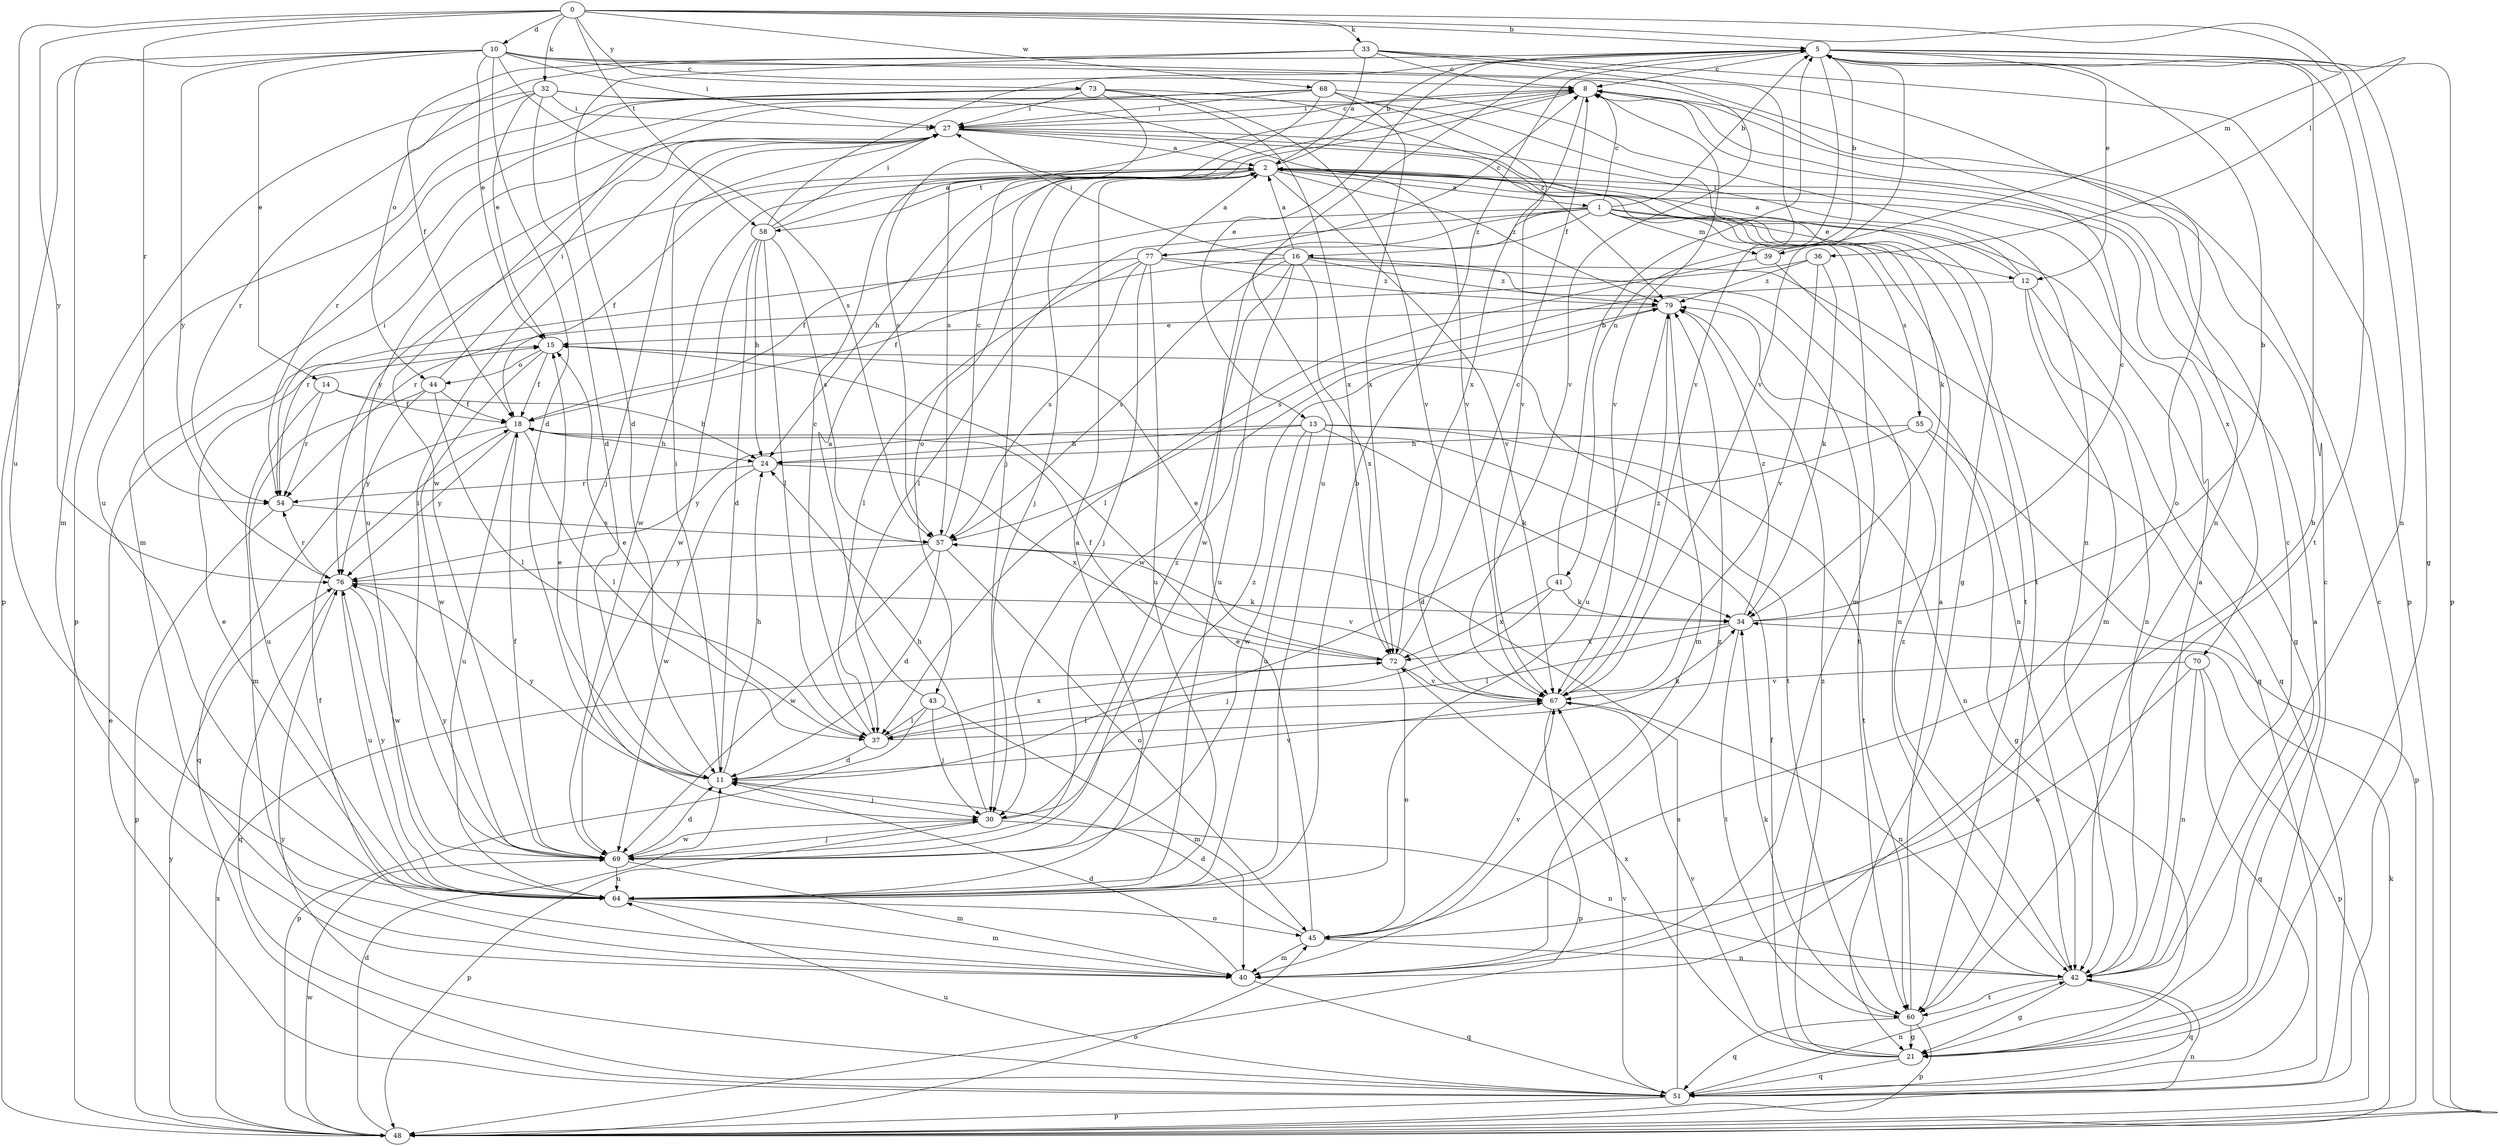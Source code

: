 strict digraph  {
0;
1;
2;
5;
8;
10;
11;
12;
13;
14;
15;
16;
18;
21;
24;
27;
30;
32;
33;
34;
36;
37;
39;
40;
41;
42;
43;
44;
45;
48;
51;
54;
55;
57;
58;
60;
64;
67;
68;
69;
70;
72;
73;
76;
77;
79;
0 -> 5  [label=b];
0 -> 10  [label=d];
0 -> 32  [label=k];
0 -> 33  [label=k];
0 -> 36  [label=l];
0 -> 39  [label=m];
0 -> 54  [label=r];
0 -> 58  [label=t];
0 -> 64  [label=u];
0 -> 68  [label=w];
0 -> 73  [label=y];
0 -> 76  [label=y];
1 -> 5  [label=b];
1 -> 8  [label=c];
1 -> 12  [label=e];
1 -> 16  [label=f];
1 -> 18  [label=f];
1 -> 21  [label=g];
1 -> 37  [label=l];
1 -> 39  [label=m];
1 -> 40  [label=m];
1 -> 55  [label=s];
1 -> 69  [label=w];
1 -> 77  [label=z];
2 -> 1  [label=a];
2 -> 5  [label=b];
2 -> 18  [label=f];
2 -> 24  [label=h];
2 -> 30  [label=j];
2 -> 43  [label=o];
2 -> 58  [label=t];
2 -> 60  [label=t];
2 -> 67  [label=v];
2 -> 69  [label=w];
2 -> 70  [label=x];
2 -> 76  [label=y];
2 -> 79  [label=z];
5 -> 8  [label=c];
5 -> 12  [label=e];
5 -> 13  [label=e];
5 -> 21  [label=g];
5 -> 41  [label=n];
5 -> 42  [label=n];
5 -> 44  [label=o];
5 -> 48  [label=p];
5 -> 60  [label=t];
5 -> 64  [label=u];
5 -> 67  [label=v];
8 -> 27  [label=i];
8 -> 30  [label=j];
8 -> 67  [label=v];
8 -> 72  [label=x];
10 -> 8  [label=c];
10 -> 11  [label=d];
10 -> 14  [label=e];
10 -> 15  [label=e];
10 -> 27  [label=i];
10 -> 40  [label=m];
10 -> 42  [label=n];
10 -> 48  [label=p];
10 -> 57  [label=s];
10 -> 67  [label=v];
10 -> 76  [label=y];
11 -> 15  [label=e];
11 -> 24  [label=h];
11 -> 27  [label=i];
11 -> 30  [label=j];
11 -> 67  [label=v];
11 -> 76  [label=y];
12 -> 2  [label=a];
12 -> 27  [label=i];
12 -> 40  [label=m];
12 -> 42  [label=n];
12 -> 51  [label=q];
12 -> 57  [label=s];
13 -> 24  [label=h];
13 -> 34  [label=k];
13 -> 42  [label=n];
13 -> 60  [label=t];
13 -> 64  [label=u];
13 -> 69  [label=w];
13 -> 76  [label=y];
14 -> 18  [label=f];
14 -> 24  [label=h];
14 -> 40  [label=m];
14 -> 54  [label=r];
15 -> 18  [label=f];
15 -> 44  [label=o];
15 -> 60  [label=t];
15 -> 69  [label=w];
16 -> 2  [label=a];
16 -> 18  [label=f];
16 -> 27  [label=i];
16 -> 42  [label=n];
16 -> 57  [label=s];
16 -> 60  [label=t];
16 -> 64  [label=u];
16 -> 69  [label=w];
16 -> 72  [label=x];
16 -> 79  [label=z];
18 -> 24  [label=h];
18 -> 37  [label=l];
18 -> 51  [label=q];
18 -> 64  [label=u];
18 -> 76  [label=y];
21 -> 2  [label=a];
21 -> 8  [label=c];
21 -> 18  [label=f];
21 -> 51  [label=q];
21 -> 67  [label=v];
21 -> 72  [label=x];
21 -> 79  [label=z];
24 -> 54  [label=r];
24 -> 69  [label=w];
24 -> 72  [label=x];
27 -> 2  [label=a];
27 -> 8  [label=c];
27 -> 30  [label=j];
27 -> 34  [label=k];
27 -> 60  [label=t];
27 -> 64  [label=u];
30 -> 24  [label=h];
30 -> 42  [label=n];
30 -> 48  [label=p];
30 -> 69  [label=w];
30 -> 79  [label=z];
32 -> 11  [label=d];
32 -> 15  [label=e];
32 -> 21  [label=g];
32 -> 27  [label=i];
32 -> 48  [label=p];
32 -> 54  [label=r];
32 -> 67  [label=v];
33 -> 2  [label=a];
33 -> 8  [label=c];
33 -> 11  [label=d];
33 -> 18  [label=f];
33 -> 45  [label=o];
33 -> 48  [label=p];
33 -> 67  [label=v];
34 -> 5  [label=b];
34 -> 8  [label=c];
34 -> 37  [label=l];
34 -> 60  [label=t];
34 -> 72  [label=x];
34 -> 79  [label=z];
36 -> 34  [label=k];
36 -> 54  [label=r];
36 -> 67  [label=v];
36 -> 79  [label=z];
37 -> 8  [label=c];
37 -> 11  [label=d];
37 -> 15  [label=e];
37 -> 34  [label=k];
37 -> 72  [label=x];
39 -> 5  [label=b];
39 -> 37  [label=l];
39 -> 42  [label=n];
40 -> 5  [label=b];
40 -> 11  [label=d];
40 -> 18  [label=f];
40 -> 51  [label=q];
40 -> 79  [label=z];
41 -> 5  [label=b];
41 -> 30  [label=j];
41 -> 34  [label=k];
41 -> 72  [label=x];
42 -> 2  [label=a];
42 -> 8  [label=c];
42 -> 21  [label=g];
42 -> 51  [label=q];
42 -> 60  [label=t];
42 -> 79  [label=z];
43 -> 2  [label=a];
43 -> 30  [label=j];
43 -> 37  [label=l];
43 -> 40  [label=m];
43 -> 48  [label=p];
44 -> 18  [label=f];
44 -> 27  [label=i];
44 -> 37  [label=l];
44 -> 64  [label=u];
44 -> 76  [label=y];
45 -> 11  [label=d];
45 -> 15  [label=e];
45 -> 40  [label=m];
45 -> 42  [label=n];
45 -> 67  [label=v];
48 -> 11  [label=d];
48 -> 34  [label=k];
48 -> 42  [label=n];
48 -> 45  [label=o];
48 -> 69  [label=w];
48 -> 72  [label=x];
48 -> 76  [label=y];
51 -> 8  [label=c];
51 -> 15  [label=e];
51 -> 42  [label=n];
51 -> 48  [label=p];
51 -> 57  [label=s];
51 -> 64  [label=u];
51 -> 67  [label=v];
51 -> 76  [label=y];
54 -> 27  [label=i];
54 -> 48  [label=p];
54 -> 57  [label=s];
55 -> 11  [label=d];
55 -> 21  [label=g];
55 -> 24  [label=h];
55 -> 48  [label=p];
57 -> 8  [label=c];
57 -> 11  [label=d];
57 -> 45  [label=o];
57 -> 67  [label=v];
57 -> 69  [label=w];
57 -> 76  [label=y];
58 -> 2  [label=a];
58 -> 5  [label=b];
58 -> 11  [label=d];
58 -> 24  [label=h];
58 -> 27  [label=i];
58 -> 37  [label=l];
58 -> 57  [label=s];
58 -> 69  [label=w];
60 -> 2  [label=a];
60 -> 21  [label=g];
60 -> 34  [label=k];
60 -> 48  [label=p];
60 -> 51  [label=q];
64 -> 2  [label=a];
64 -> 5  [label=b];
64 -> 15  [label=e];
64 -> 40  [label=m];
64 -> 45  [label=o];
64 -> 76  [label=y];
67 -> 37  [label=l];
67 -> 42  [label=n];
67 -> 48  [label=p];
67 -> 79  [label=z];
68 -> 27  [label=i];
68 -> 40  [label=m];
68 -> 42  [label=n];
68 -> 57  [label=s];
68 -> 67  [label=v];
68 -> 69  [label=w];
68 -> 72  [label=x];
69 -> 11  [label=d];
69 -> 18  [label=f];
69 -> 27  [label=i];
69 -> 30  [label=j];
69 -> 40  [label=m];
69 -> 64  [label=u];
69 -> 76  [label=y];
69 -> 79  [label=z];
70 -> 42  [label=n];
70 -> 45  [label=o];
70 -> 48  [label=p];
70 -> 51  [label=q];
70 -> 67  [label=v];
72 -> 8  [label=c];
72 -> 15  [label=e];
72 -> 18  [label=f];
72 -> 45  [label=o];
72 -> 67  [label=v];
73 -> 27  [label=i];
73 -> 54  [label=r];
73 -> 57  [label=s];
73 -> 64  [label=u];
73 -> 67  [label=v];
73 -> 72  [label=x];
73 -> 79  [label=z];
76 -> 34  [label=k];
76 -> 51  [label=q];
76 -> 54  [label=r];
76 -> 64  [label=u];
76 -> 69  [label=w];
77 -> 2  [label=a];
77 -> 8  [label=c];
77 -> 30  [label=j];
77 -> 37  [label=l];
77 -> 51  [label=q];
77 -> 54  [label=r];
77 -> 57  [label=s];
77 -> 64  [label=u];
77 -> 79  [label=z];
79 -> 15  [label=e];
79 -> 40  [label=m];
79 -> 64  [label=u];
}

